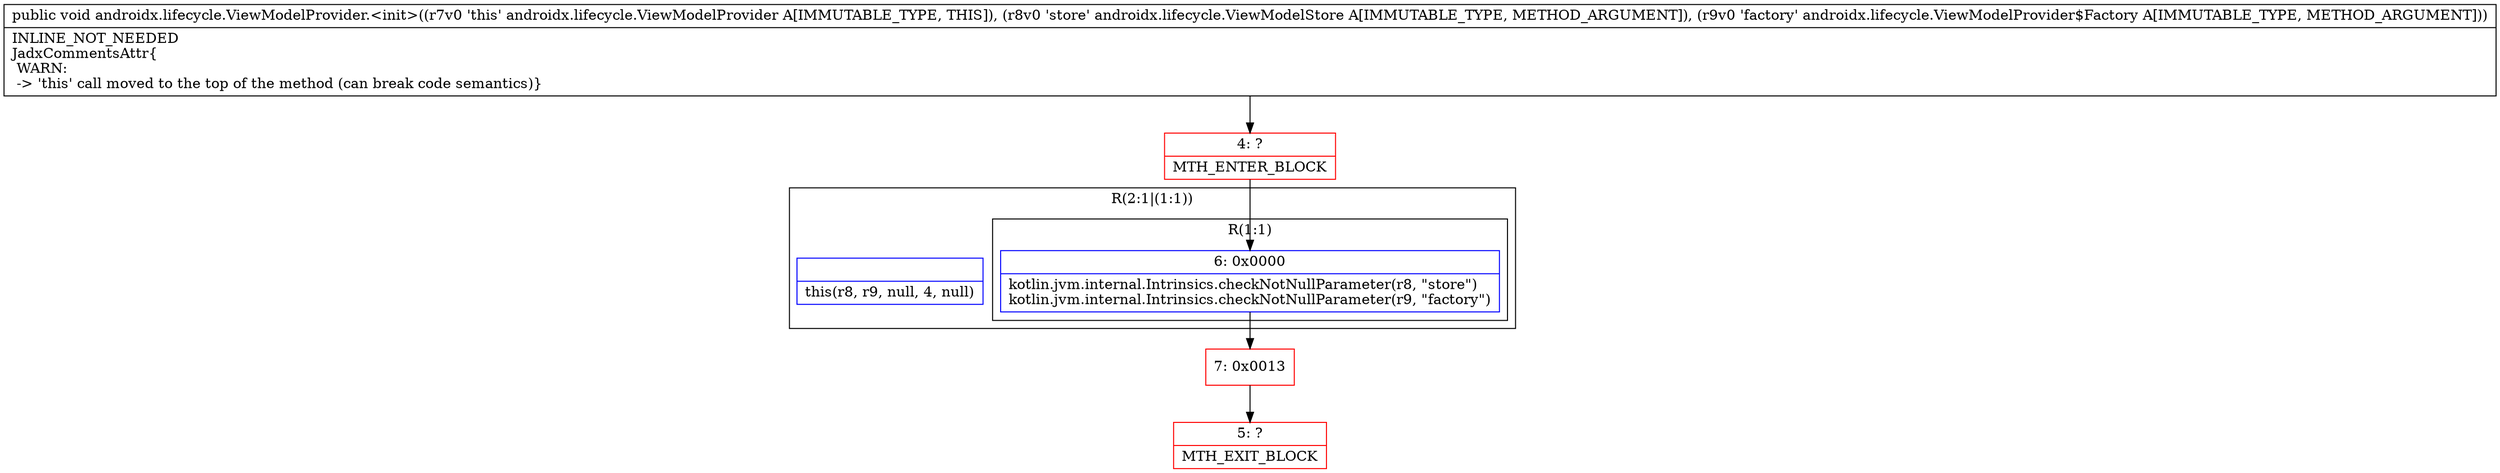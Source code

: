 digraph "CFG forandroidx.lifecycle.ViewModelProvider.\<init\>(Landroidx\/lifecycle\/ViewModelStore;Landroidx\/lifecycle\/ViewModelProvider$Factory;)V" {
subgraph cluster_Region_1701673829 {
label = "R(2:1|(1:1))";
node [shape=record,color=blue];
Node_InsnContainer_461390663 [shape=record,label="{|this(r8, r9, null, 4, null)\l}"];
subgraph cluster_Region_440932280 {
label = "R(1:1)";
node [shape=record,color=blue];
Node_6 [shape=record,label="{6\:\ 0x0000|kotlin.jvm.internal.Intrinsics.checkNotNullParameter(r8, \"store\")\lkotlin.jvm.internal.Intrinsics.checkNotNullParameter(r9, \"factory\")\l}"];
}
}
Node_4 [shape=record,color=red,label="{4\:\ ?|MTH_ENTER_BLOCK\l}"];
Node_7 [shape=record,color=red,label="{7\:\ 0x0013}"];
Node_5 [shape=record,color=red,label="{5\:\ ?|MTH_EXIT_BLOCK\l}"];
MethodNode[shape=record,label="{public void androidx.lifecycle.ViewModelProvider.\<init\>((r7v0 'this' androidx.lifecycle.ViewModelProvider A[IMMUTABLE_TYPE, THIS]), (r8v0 'store' androidx.lifecycle.ViewModelStore A[IMMUTABLE_TYPE, METHOD_ARGUMENT]), (r9v0 'factory' androidx.lifecycle.ViewModelProvider$Factory A[IMMUTABLE_TYPE, METHOD_ARGUMENT]))  | INLINE_NOT_NEEDED\lJadxCommentsAttr\{\l WARN: \l \-\> 'this' call moved to the top of the method (can break code semantics)\}\l}"];
MethodNode -> Node_4;Node_6 -> Node_7;
Node_4 -> Node_6;
Node_7 -> Node_5;
}

